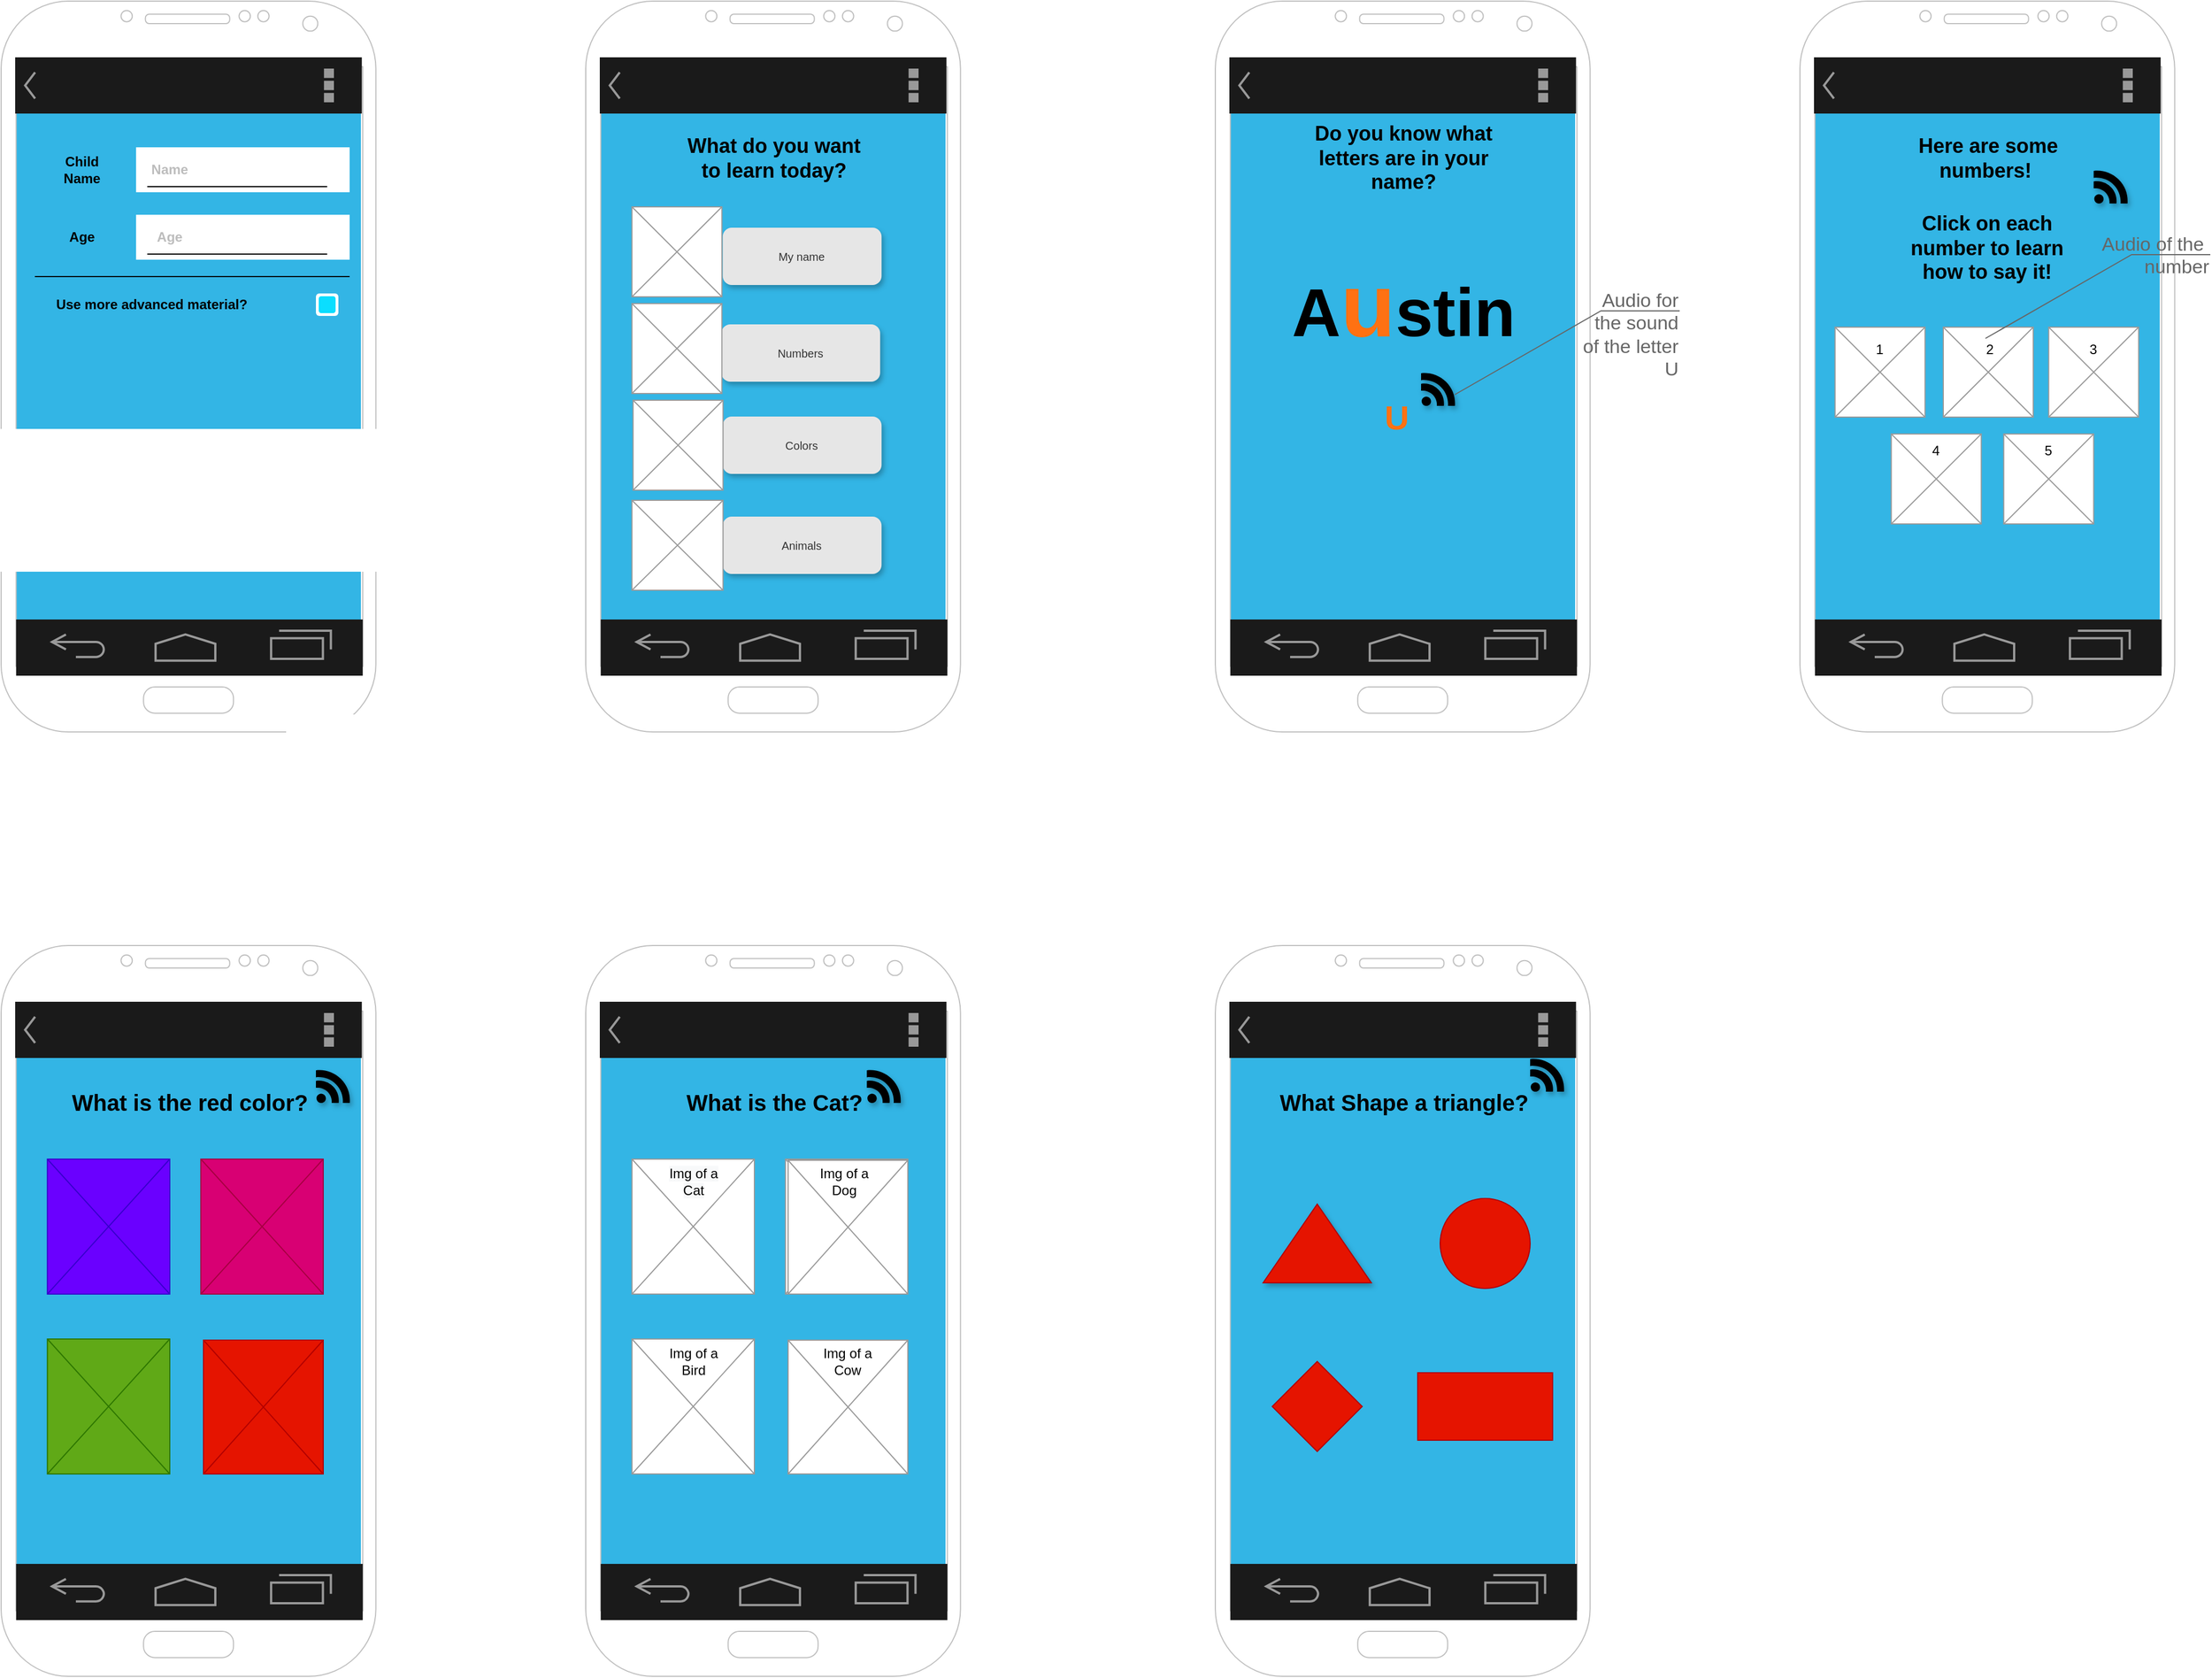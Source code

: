 <mxfile version="14.4.2" type="github">
  <diagram id="sDFonkG0ScVmTPXZYzip" name="Page-1">
    <mxGraphModel dx="5755" dy="2835" grid="1" gridSize="10" guides="1" tooltips="1" connect="1" arrows="1" fold="1" page="1" pageScale="1" pageWidth="1100" pageHeight="850" math="0" shadow="0">
      <root>
        <mxCell id="0" />
        <mxCell id="1" parent="0" />
        <mxCell id="i_vSF7Kx8suil93t1SV6-55" value="" style="group" vertex="1" connectable="0" parent="1">
          <mxGeometry x="-1560" y="80" width="333.33" height="650" as="geometry" />
        </mxCell>
        <mxCell id="i_vSF7Kx8suil93t1SV6-58" value="" style="group" vertex="1" connectable="0" parent="i_vSF7Kx8suil93t1SV6-55">
          <mxGeometry width="333.33" height="650" as="geometry" />
        </mxCell>
        <mxCell id="i_vSF7Kx8suil93t1SV6-59" value="" style="verticalLabelPosition=bottom;verticalAlign=top;html=1;shadow=0;dashed=0;strokeWidth=1;strokeColor=none;shape=rect;fillColor=#33b5e5;" vertex="1" parent="i_vSF7Kx8suil93t1SV6-58">
          <mxGeometry x="12.5" y="100" width="307.5" height="450" as="geometry" />
        </mxCell>
        <mxCell id="i_vSF7Kx8suil93t1SV6-60" value="" style="verticalLabelPosition=bottom;verticalAlign=top;html=1;shadow=0;dashed=0;strokeWidth=1;shape=mxgraph.android.phone2;strokeColor=#c0c0c0;" vertex="1" parent="i_vSF7Kx8suil93t1SV6-58">
          <mxGeometry width="333.33" height="650" as="geometry" />
        </mxCell>
        <mxCell id="i_vSF7Kx8suil93t1SV6-61" value="" style="strokeWidth=1;html=1;shadow=0;dashed=0;shape=mxgraph.android.action_bar;fillColor=#1A1A1A;strokeColor=#c0c0c0;strokeWidth=2;fontColor=#FFFFFF;" vertex="1" parent="i_vSF7Kx8suil93t1SV6-58">
          <mxGeometry x="12.5" y="50" width="308.33" height="50" as="geometry" />
        </mxCell>
        <mxCell id="i_vSF7Kx8suil93t1SV6-62" value="" style="verticalLabelPosition=bottom;verticalAlign=top;html=1;shadow=0;dashed=0;strokeWidth=2;shape=mxgraph.android.navigation_bar_1;fillColor=#1A1A1A;strokeColor=#999999;" vertex="1" parent="i_vSF7Kx8suil93t1SV6-58">
          <mxGeometry x="13.333" y="550.0" width="308.33" height="50" as="geometry" />
        </mxCell>
        <mxCell id="i_vSF7Kx8suil93t1SV6-63" value="" style="verticalLabelPosition=bottom;shadow=0;dashed=0;align=center;html=1;verticalAlign=top;strokeWidth=1;shape=mxgraph.mockup.graphics.simpleIcon;strokeColor=#999999;" vertex="1" parent="i_vSF7Kx8suil93t1SV6-58">
          <mxGeometry x="41.16" y="190" width="108.84" height="120" as="geometry" />
        </mxCell>
        <mxCell id="i_vSF7Kx8suil93t1SV6-64" value="&lt;h2&gt;&lt;b&gt;&lt;font style=&quot;font-size: 20px&quot;&gt;What is the Cat?&lt;/font&gt;&lt;/b&gt;&lt;/h2&gt;" style="text;html=1;strokeColor=none;fillColor=none;align=center;verticalAlign=middle;whiteSpace=wrap;rounded=0;" vertex="1" parent="i_vSF7Kx8suil93t1SV6-58">
          <mxGeometry x="42.5" y="130" width="250" height="20" as="geometry" />
        </mxCell>
        <mxCell id="i_vSF7Kx8suil93t1SV6-65" value="" style="verticalLabelPosition=bottom;shadow=0;dashed=0;align=center;html=1;verticalAlign=top;strokeWidth=1;shape=mxgraph.mockup.graphics.simpleIcon;strokeColor=#999999;" vertex="1" parent="i_vSF7Kx8suil93t1SV6-58">
          <mxGeometry x="41.16" y="350" width="108.84" height="120" as="geometry" />
        </mxCell>
        <mxCell id="i_vSF7Kx8suil93t1SV6-66" value="" style="verticalLabelPosition=bottom;shadow=0;dashed=0;align=center;html=1;verticalAlign=top;strokeWidth=1;shape=mxgraph.mockup.graphics.simpleIcon;strokeColor=#999999;" vertex="1" parent="i_vSF7Kx8suil93t1SV6-58">
          <mxGeometry x="180" y="351" width="106.5" height="119" as="geometry" />
        </mxCell>
        <mxCell id="i_vSF7Kx8suil93t1SV6-67" value="&#xa;&#xa;&lt;span style=&quot;color: rgb(0, 0, 0); font-family: helvetica; font-size: 12px; font-style: normal; font-weight: 400; letter-spacing: normal; text-align: center; text-indent: 0px; text-transform: none; word-spacing: 0px; background-color: rgb(248, 249, 250); display: inline; float: none;&quot;&gt;Img of a Cat&lt;/span&gt;&#xa;&#xa;" style="text;html=1;strokeColor=none;fillColor=none;align=center;verticalAlign=middle;whiteSpace=wrap;rounded=0;" vertex="1" parent="i_vSF7Kx8suil93t1SV6-58">
          <mxGeometry x="65.58" y="200" width="60" height="20" as="geometry" />
        </mxCell>
        <mxCell id="i_vSF7Kx8suil93t1SV6-68" value="Img of a Cow" style="text;html=1;strokeColor=none;fillColor=none;align=center;verticalAlign=middle;whiteSpace=wrap;rounded=0;" vertex="1" parent="i_vSF7Kx8suil93t1SV6-58">
          <mxGeometry x="203.25" y="360" width="60" height="20" as="geometry" />
        </mxCell>
        <mxCell id="i_vSF7Kx8suil93t1SV6-69" value="Img of a Bird" style="text;html=1;strokeColor=none;fillColor=none;align=center;verticalAlign=middle;whiteSpace=wrap;rounded=0;" vertex="1" parent="i_vSF7Kx8suil93t1SV6-58">
          <mxGeometry x="65.58" y="360" width="60" height="20" as="geometry" />
        </mxCell>
        <mxCell id="i_vSF7Kx8suil93t1SV6-70" value="" style="dashed=0;outlineConnect=0;html=1;align=center;labelPosition=center;verticalLabelPosition=bottom;verticalAlign=top;shape=mxgraph.weblogos.feed;fillColor=#000000;shadow=1;" vertex="1" parent="i_vSF7Kx8suil93t1SV6-58">
          <mxGeometry x="250" y="110" width="30.61" height="30" as="geometry" />
        </mxCell>
        <mxCell id="i_vSF7Kx8suil93t1SV6-71" value="" style="verticalLabelPosition=bottom;shadow=0;dashed=0;align=center;html=1;verticalAlign=top;strokeWidth=1;shape=mxgraph.mockup.graphics.simpleIcon;strokeColor=#999999;" vertex="1" parent="i_vSF7Kx8suil93t1SV6-58">
          <mxGeometry x="177.66" y="190" width="108.84" height="120" as="geometry" />
        </mxCell>
        <mxCell id="i_vSF7Kx8suil93t1SV6-72" value="&lt;span style=&quot;color: rgb(0 , 0 , 0) ; font-family: &amp;#34;helvetica&amp;#34; ; font-size: 12px ; font-style: normal ; font-weight: 400 ; letter-spacing: normal ; text-align: center ; text-indent: 0px ; text-transform: none ; word-spacing: 0px ; background-color: rgb(248 , 249 , 250) ; display: inline ; float: none&quot;&gt;Img of a Dog&lt;/span&gt;" style="text;html=1;strokeColor=none;fillColor=none;align=center;verticalAlign=middle;whiteSpace=wrap;rounded=0;" vertex="1" parent="i_vSF7Kx8suil93t1SV6-58">
          <mxGeometry x="203.25" y="199" width="60" height="20" as="geometry" />
        </mxCell>
        <mxCell id="i_vSF7Kx8suil93t1SV6-191" value="" style="group" vertex="1" connectable="0" parent="i_vSF7Kx8suil93t1SV6-55">
          <mxGeometry x="180" y="191" width="106.5" height="119" as="geometry" />
        </mxCell>
        <mxCell id="i_vSF7Kx8suil93t1SV6-56" value="" style="verticalLabelPosition=bottom;shadow=0;dashed=0;align=center;html=1;verticalAlign=top;strokeWidth=1;shape=mxgraph.mockup.graphics.simpleIcon;strokeColor=#999999;" vertex="1" parent="i_vSF7Kx8suil93t1SV6-191">
          <mxGeometry width="106.5" height="119" as="geometry" />
        </mxCell>
        <mxCell id="i_vSF7Kx8suil93t1SV6-57" value="Img of a Dog" style="text;html=1;strokeColor=none;fillColor=none;align=center;verticalAlign=middle;whiteSpace=wrap;rounded=0;" vertex="1" parent="i_vSF7Kx8suil93t1SV6-191">
          <mxGeometry x="20" y="9" width="60" height="20" as="geometry" />
        </mxCell>
        <mxCell id="i_vSF7Kx8suil93t1SV6-87" value="" style="group" vertex="1" connectable="0" parent="1">
          <mxGeometry x="-1560" y="-760" width="333.33" height="650" as="geometry" />
        </mxCell>
        <mxCell id="i_vSF7Kx8suil93t1SV6-88" value="" style="group" vertex="1" connectable="0" parent="i_vSF7Kx8suil93t1SV6-87">
          <mxGeometry width="333.33" height="650" as="geometry" />
        </mxCell>
        <mxCell id="i_vSF7Kx8suil93t1SV6-89" value="" style="group" vertex="1" connectable="0" parent="i_vSF7Kx8suil93t1SV6-88">
          <mxGeometry width="333.33" height="650" as="geometry" />
        </mxCell>
        <mxCell id="i_vSF7Kx8suil93t1SV6-90" value="" style="verticalLabelPosition=bottom;verticalAlign=top;html=1;shadow=0;dashed=0;strokeWidth=1;strokeColor=none;shape=rect;fillColor=#33b5e5;" vertex="1" parent="i_vSF7Kx8suil93t1SV6-89">
          <mxGeometry x="12.5" y="100" width="307.5" height="450" as="geometry" />
        </mxCell>
        <mxCell id="i_vSF7Kx8suil93t1SV6-91" value="" style="verticalLabelPosition=bottom;verticalAlign=top;html=1;shadow=0;dashed=0;strokeWidth=1;shape=mxgraph.android.phone2;strokeColor=#c0c0c0;" vertex="1" parent="i_vSF7Kx8suil93t1SV6-89">
          <mxGeometry width="333.33" height="650" as="geometry" />
        </mxCell>
        <mxCell id="i_vSF7Kx8suil93t1SV6-92" value="" style="strokeWidth=1;html=1;shadow=0;dashed=0;shape=mxgraph.android.action_bar;fillColor=#1A1A1A;strokeColor=#c0c0c0;strokeWidth=2;fontColor=#FFFFFF;" vertex="1" parent="i_vSF7Kx8suil93t1SV6-89">
          <mxGeometry x="12.5" y="50" width="308.33" height="50" as="geometry" />
        </mxCell>
        <mxCell id="i_vSF7Kx8suil93t1SV6-93" value="" style="verticalLabelPosition=bottom;verticalAlign=top;html=1;shadow=0;dashed=0;strokeWidth=2;shape=mxgraph.android.navigation_bar_1;fillColor=#1A1A1A;strokeColor=#999999;" vertex="1" parent="i_vSF7Kx8suil93t1SV6-89">
          <mxGeometry x="13.333" y="550.0" width="308.33" height="50" as="geometry" />
        </mxCell>
        <mxCell id="i_vSF7Kx8suil93t1SV6-94" value="&lt;h2&gt;&lt;b&gt;What do you want to learn today?&lt;/b&gt;&lt;/h2&gt;" style="text;html=1;strokeColor=none;fillColor=none;align=center;verticalAlign=middle;whiteSpace=wrap;rounded=0;shadow=1;" vertex="1" parent="i_vSF7Kx8suil93t1SV6-89">
          <mxGeometry x="86.25" y="130" width="162.5" height="20" as="geometry" />
        </mxCell>
        <mxCell id="i_vSF7Kx8suil93t1SV6-95" value="Animals" style="rounded=1;html=1;shadow=1;dashed=0;whiteSpace=wrap;fontSize=10;fillColor=#E6E6E6;align=center;strokeColor=#E6E6E6;fontColor=#333333;" vertex="1" parent="i_vSF7Kx8suil93t1SV6-89">
          <mxGeometry x="122.37" y="459" width="140.25" height="50" as="geometry" />
        </mxCell>
        <mxCell id="i_vSF7Kx8suil93t1SV6-96" value="Colors" style="rounded=1;html=1;shadow=1;dashed=0;whiteSpace=wrap;fontSize=10;fillColor=#E6E6E6;align=center;strokeColor=#E6E6E6;fontColor=#333333;" vertex="1" parent="i_vSF7Kx8suil93t1SV6-89">
          <mxGeometry x="122.38" y="370" width="140.25" height="50" as="geometry" />
        </mxCell>
        <mxCell id="i_vSF7Kx8suil93t1SV6-97" value="Numbers" style="rounded=1;html=1;shadow=1;dashed=0;whiteSpace=wrap;fontSize=10;fillColor=#E6E6E6;align=center;strokeColor=#E6E6E6;fontColor=#333333;" vertex="1" parent="i_vSF7Kx8suil93t1SV6-89">
          <mxGeometry x="121.12" y="288" width="140.25" height="50" as="geometry" />
        </mxCell>
        <mxCell id="i_vSF7Kx8suil93t1SV6-98" value="My name" style="rounded=1;html=1;shadow=1;dashed=0;whiteSpace=wrap;fontSize=10;fillColor=#E6E6E6;align=center;strokeColor=#E6E6E6;fontColor=#333333;" vertex="1" parent="i_vSF7Kx8suil93t1SV6-89">
          <mxGeometry x="122.38" y="202" width="140.25" height="50" as="geometry" />
        </mxCell>
        <mxCell id="i_vSF7Kx8suil93t1SV6-99" style="edgeStyle=orthogonalEdgeStyle;rounded=0;orthogonalLoop=1;jettySize=auto;html=1;exitX=0.5;exitY=1;exitDx=0;exitDy=0;" edge="1" parent="i_vSF7Kx8suil93t1SV6-89">
          <mxGeometry relative="1" as="geometry">
            <mxPoint x="85.5" y="261" as="sourcePoint" />
            <mxPoint x="85.5" y="261" as="targetPoint" />
          </mxGeometry>
        </mxCell>
        <mxCell id="i_vSF7Kx8suil93t1SV6-100" value="" style="verticalLabelPosition=bottom;shadow=0;dashed=0;align=center;html=1;verticalAlign=top;strokeWidth=1;shape=mxgraph.mockup.graphics.simpleIcon;strokeColor=#999999;" vertex="1" parent="i_vSF7Kx8suil93t1SV6-89">
          <mxGeometry x="41.12" y="183" width="80" height="80" as="geometry" />
        </mxCell>
        <mxCell id="i_vSF7Kx8suil93t1SV6-101" value="" style="verticalLabelPosition=bottom;shadow=0;dashed=0;align=center;html=1;verticalAlign=top;strokeWidth=1;shape=mxgraph.mockup.graphics.simpleIcon;strokeColor=#999999;" vertex="1" parent="i_vSF7Kx8suil93t1SV6-89">
          <mxGeometry x="41.12" y="269" width="80" height="80" as="geometry" />
        </mxCell>
        <mxCell id="i_vSF7Kx8suil93t1SV6-102" value="" style="verticalLabelPosition=bottom;shadow=0;dashed=0;align=center;html=1;verticalAlign=top;strokeWidth=1;shape=mxgraph.mockup.graphics.simpleIcon;strokeColor=#999999;" vertex="1" parent="i_vSF7Kx8suil93t1SV6-89">
          <mxGeometry x="41.12" y="444" width="81" height="80" as="geometry" />
        </mxCell>
        <mxCell id="i_vSF7Kx8suil93t1SV6-103" value="" style="verticalLabelPosition=bottom;shadow=0;dashed=0;align=center;html=1;verticalAlign=top;strokeWidth=1;shape=mxgraph.mockup.graphics.simpleIcon;strokeColor=#999999;" vertex="1" parent="i_vSF7Kx8suil93t1SV6-88">
          <mxGeometry x="42.12" y="355" width="80" height="80" as="geometry" />
        </mxCell>
        <mxCell id="i_vSF7Kx8suil93t1SV6-104" value="" style="group" vertex="1" connectable="0" parent="1">
          <mxGeometry x="-1000" y="-760" width="413" height="650" as="geometry" />
        </mxCell>
        <mxCell id="i_vSF7Kx8suil93t1SV6-105" value="" style="verticalLabelPosition=bottom;verticalAlign=top;html=1;shadow=0;dashed=0;strokeWidth=1;strokeColor=none;shape=rect;fillColor=#33b5e5;" vertex="1" parent="i_vSF7Kx8suil93t1SV6-104">
          <mxGeometry x="12.5" y="100" width="307.5" height="450" as="geometry" />
        </mxCell>
        <mxCell id="i_vSF7Kx8suil93t1SV6-106" value="" style="verticalLabelPosition=bottom;verticalAlign=top;html=1;shadow=0;dashed=0;strokeWidth=1;shape=mxgraph.android.phone2;strokeColor=#c0c0c0;" vertex="1" parent="i_vSF7Kx8suil93t1SV6-104">
          <mxGeometry width="333.33" height="650" as="geometry" />
        </mxCell>
        <mxCell id="i_vSF7Kx8suil93t1SV6-107" value="" style="strokeWidth=1;html=1;shadow=0;dashed=0;shape=mxgraph.android.action_bar;fillColor=#1A1A1A;strokeColor=#c0c0c0;strokeWidth=2;fontColor=#FFFFFF;" vertex="1" parent="i_vSF7Kx8suil93t1SV6-104">
          <mxGeometry x="12.5" y="50" width="308.33" height="50" as="geometry" />
        </mxCell>
        <mxCell id="i_vSF7Kx8suil93t1SV6-108" value="" style="verticalLabelPosition=bottom;verticalAlign=top;html=1;shadow=0;dashed=0;strokeWidth=2;shape=mxgraph.android.navigation_bar_1;fillColor=#1A1A1A;strokeColor=#999999;" vertex="1" parent="i_vSF7Kx8suil93t1SV6-104">
          <mxGeometry x="13.333" y="550.0" width="308.33" height="50" as="geometry" />
        </mxCell>
        <mxCell id="i_vSF7Kx8suil93t1SV6-109" value="&lt;h2&gt;&lt;b&gt;Do you know what letters are in your name?&lt;/b&gt;&lt;/h2&gt;" style="text;html=1;strokeColor=none;fillColor=none;align=center;verticalAlign=middle;whiteSpace=wrap;rounded=0;shadow=1;" vertex="1" parent="i_vSF7Kx8suil93t1SV6-104">
          <mxGeometry x="86.25" y="130" width="162.5" height="20" as="geometry" />
        </mxCell>
        <mxCell id="i_vSF7Kx8suil93t1SV6-110" style="edgeStyle=orthogonalEdgeStyle;rounded=0;orthogonalLoop=1;jettySize=auto;html=1;exitX=0.5;exitY=1;exitDx=0;exitDy=0;" edge="1" parent="i_vSF7Kx8suil93t1SV6-104">
          <mxGeometry relative="1" as="geometry">
            <mxPoint x="221.25" y="410" as="sourcePoint" />
            <mxPoint x="221.25" y="410" as="targetPoint" />
          </mxGeometry>
        </mxCell>
        <mxCell id="i_vSF7Kx8suil93t1SV6-111" value="&lt;h1&gt;&lt;b&gt;&lt;span style=&quot;font-size: 60px&quot;&gt;A&lt;/span&gt;&lt;font style=&quot;font-size: 80px&quot; color=&quot;#ff7112&quot;&gt;u&lt;/font&gt;&lt;span style=&quot;font-size: 60px&quot;&gt;stin&lt;/span&gt;&lt;/b&gt;&lt;/h1&gt;" style="text;html=1;strokeColor=none;fillColor=none;align=center;verticalAlign=middle;whiteSpace=wrap;rounded=0;shadow=1;" vertex="1" parent="i_vSF7Kx8suil93t1SV6-104">
          <mxGeometry x="86.25" y="260" width="162.5" height="20" as="geometry" />
        </mxCell>
        <mxCell id="i_vSF7Kx8suil93t1SV6-112" value="&lt;h2 style=&quot;font-size: 30px&quot;&gt;&lt;font color=&quot;#ff7112&quot;&gt;U&lt;/font&gt;&lt;/h2&gt;" style="text;html=1;strokeColor=none;fillColor=none;align=center;verticalAlign=middle;whiteSpace=wrap;rounded=0;shadow=1;" vertex="1" parent="i_vSF7Kx8suil93t1SV6-104">
          <mxGeometry x="80.42" y="360" width="162.5" height="20" as="geometry" />
        </mxCell>
        <mxCell id="i_vSF7Kx8suil93t1SV6-113" value="" style="dashed=0;outlineConnect=0;html=1;align=center;labelPosition=center;verticalLabelPosition=bottom;verticalAlign=top;shape=mxgraph.weblogos.feed;fillColor=#000000;shadow=1;" vertex="1" parent="i_vSF7Kx8suil93t1SV6-104">
          <mxGeometry x="183" y="330" width="30.61" height="30" as="geometry" />
        </mxCell>
        <mxCell id="i_vSF7Kx8suil93t1SV6-114" value="Audio for&lt;br&gt;the sound&lt;br&gt;of the letter&lt;br&gt;U" style="strokeWidth=1;shadow=0;dashed=0;align=center;html=1;shape=mxgraph.mockup.text.callout;linkText=;textSize=17;textColor=#666666;callDir=NE;callStyle=line;fontSize=17;fontColor=#666666;align=right;verticalAlign=top;strokeColor=#666666;" vertex="1" parent="i_vSF7Kx8suil93t1SV6-104">
          <mxGeometry x="213" y="250" width="200" height="100" as="geometry" />
        </mxCell>
        <mxCell id="i_vSF7Kx8suil93t1SV6-115" value="" style="group" vertex="1" connectable="0" parent="1">
          <mxGeometry x="-480" y="-760" width="365" height="650" as="geometry" />
        </mxCell>
        <mxCell id="i_vSF7Kx8suil93t1SV6-116" value="" style="verticalLabelPosition=bottom;verticalAlign=top;html=1;shadow=0;dashed=0;strokeWidth=1;strokeColor=none;shape=rect;fillColor=#33b5e5;" vertex="1" parent="i_vSF7Kx8suil93t1SV6-115">
          <mxGeometry x="12.5" y="100" width="307.5" height="450" as="geometry" />
        </mxCell>
        <mxCell id="i_vSF7Kx8suil93t1SV6-117" value="" style="verticalLabelPosition=bottom;verticalAlign=top;html=1;shadow=0;dashed=0;strokeWidth=1;shape=mxgraph.android.phone2;strokeColor=#c0c0c0;" vertex="1" parent="i_vSF7Kx8suil93t1SV6-115">
          <mxGeometry width="333.33" height="650" as="geometry" />
        </mxCell>
        <mxCell id="i_vSF7Kx8suil93t1SV6-118" value="" style="strokeWidth=1;html=1;shadow=0;dashed=0;shape=mxgraph.android.action_bar;fillColor=#1A1A1A;strokeColor=#c0c0c0;strokeWidth=2;fontColor=#FFFFFF;" vertex="1" parent="i_vSF7Kx8suil93t1SV6-115">
          <mxGeometry x="12.5" y="50" width="308.33" height="50" as="geometry" />
        </mxCell>
        <mxCell id="i_vSF7Kx8suil93t1SV6-119" value="" style="verticalLabelPosition=bottom;verticalAlign=top;html=1;shadow=0;dashed=0;strokeWidth=2;shape=mxgraph.android.navigation_bar_1;fillColor=#1A1A1A;strokeColor=#999999;" vertex="1" parent="i_vSF7Kx8suil93t1SV6-115">
          <mxGeometry x="13.333" y="550.0" width="308.33" height="50" as="geometry" />
        </mxCell>
        <mxCell id="i_vSF7Kx8suil93t1SV6-120" value="&lt;h2&gt;&lt;b&gt;Here are some numbers!&amp;nbsp;&lt;/b&gt;&lt;/h2&gt;" style="text;html=1;strokeColor=none;fillColor=none;align=center;verticalAlign=middle;whiteSpace=wrap;rounded=0;shadow=1;" vertex="1" parent="i_vSF7Kx8suil93t1SV6-115">
          <mxGeometry x="86.25" y="130" width="162.5" height="20" as="geometry" />
        </mxCell>
        <mxCell id="i_vSF7Kx8suil93t1SV6-121" value="" style="verticalLabelPosition=bottom;shadow=0;dashed=0;align=center;html=1;verticalAlign=top;strokeWidth=1;shape=mxgraph.mockup.graphics.simpleIcon;strokeColor=#999999;" vertex="1" parent="i_vSF7Kx8suil93t1SV6-115">
          <mxGeometry x="31.25" y="290" width="80" height="80" as="geometry" />
        </mxCell>
        <mxCell id="i_vSF7Kx8suil93t1SV6-122" value="" style="verticalLabelPosition=bottom;shadow=0;dashed=0;align=center;html=1;verticalAlign=top;strokeWidth=1;shape=mxgraph.mockup.graphics.simpleIcon;strokeColor=#999999;" vertex="1" parent="i_vSF7Kx8suil93t1SV6-115">
          <mxGeometry x="127.5" y="290" width="80" height="80" as="geometry" />
        </mxCell>
        <mxCell id="i_vSF7Kx8suil93t1SV6-123" value="" style="verticalLabelPosition=bottom;shadow=0;dashed=0;align=center;html=1;verticalAlign=top;strokeWidth=1;shape=mxgraph.mockup.graphics.simpleIcon;strokeColor=#999999;" vertex="1" parent="i_vSF7Kx8suil93t1SV6-115">
          <mxGeometry x="221.25" y="290" width="80" height="80" as="geometry" />
        </mxCell>
        <mxCell id="i_vSF7Kx8suil93t1SV6-124" value="" style="verticalLabelPosition=bottom;shadow=0;dashed=0;align=center;html=1;verticalAlign=top;strokeWidth=1;shape=mxgraph.mockup.graphics.simpleIcon;strokeColor=#999999;" vertex="1" parent="i_vSF7Kx8suil93t1SV6-115">
          <mxGeometry x="81.25" y="385" width="80" height="80" as="geometry" />
        </mxCell>
        <mxCell id="i_vSF7Kx8suil93t1SV6-125" value="" style="verticalLabelPosition=bottom;shadow=0;dashed=0;align=center;html=1;verticalAlign=top;strokeWidth=1;shape=mxgraph.mockup.graphics.simpleIcon;strokeColor=#999999;" vertex="1" parent="i_vSF7Kx8suil93t1SV6-115">
          <mxGeometry x="181.25" y="385" width="80" height="80" as="geometry" />
        </mxCell>
        <mxCell id="i_vSF7Kx8suil93t1SV6-126" value="1" style="text;html=1;strokeColor=none;fillColor=none;align=center;verticalAlign=middle;whiteSpace=wrap;rounded=0;shadow=1;" vertex="1" parent="i_vSF7Kx8suil93t1SV6-115">
          <mxGeometry x="51.25" y="300" width="40" height="20" as="geometry" />
        </mxCell>
        <mxCell id="i_vSF7Kx8suil93t1SV6-127" value="2" style="text;html=1;strokeColor=none;fillColor=none;align=center;verticalAlign=middle;whiteSpace=wrap;rounded=0;shadow=1;" vertex="1" parent="i_vSF7Kx8suil93t1SV6-115">
          <mxGeometry x="148.75" y="300" width="40" height="20" as="geometry" />
        </mxCell>
        <mxCell id="i_vSF7Kx8suil93t1SV6-128" value="3" style="text;html=1;strokeColor=none;fillColor=none;align=center;verticalAlign=middle;whiteSpace=wrap;rounded=0;shadow=1;" vertex="1" parent="i_vSF7Kx8suil93t1SV6-115">
          <mxGeometry x="241.25" y="300" width="40" height="20" as="geometry" />
        </mxCell>
        <mxCell id="i_vSF7Kx8suil93t1SV6-129" value="4" style="text;html=1;strokeColor=none;fillColor=none;align=center;verticalAlign=middle;whiteSpace=wrap;rounded=0;shadow=1;" vertex="1" parent="i_vSF7Kx8suil93t1SV6-115">
          <mxGeometry x="101.25" y="390" width="40" height="20" as="geometry" />
        </mxCell>
        <mxCell id="i_vSF7Kx8suil93t1SV6-130" value="5" style="text;html=1;strokeColor=none;fillColor=none;align=center;verticalAlign=middle;whiteSpace=wrap;rounded=0;shadow=1;" vertex="1" parent="i_vSF7Kx8suil93t1SV6-115">
          <mxGeometry x="201.25" y="390" width="40" height="20" as="geometry" />
        </mxCell>
        <mxCell id="i_vSF7Kx8suil93t1SV6-131" value="&lt;h2&gt;&lt;b&gt;Click on each number to learn how to say it!&lt;/b&gt;&lt;/h2&gt;" style="text;html=1;strokeColor=none;fillColor=none;align=center;verticalAlign=middle;whiteSpace=wrap;rounded=0;shadow=1;" vertex="1" parent="i_vSF7Kx8suil93t1SV6-115">
          <mxGeometry x="85.42" y="210" width="162.5" height="20" as="geometry" />
        </mxCell>
        <mxCell id="i_vSF7Kx8suil93t1SV6-132" style="edgeStyle=orthogonalEdgeStyle;rounded=0;orthogonalLoop=1;jettySize=auto;html=1;exitX=0.5;exitY=1;exitDx=0;exitDy=0;" edge="1" parent="i_vSF7Kx8suil93t1SV6-115" source="i_vSF7Kx8suil93t1SV6-130" target="i_vSF7Kx8suil93t1SV6-130">
          <mxGeometry relative="1" as="geometry" />
        </mxCell>
        <mxCell id="i_vSF7Kx8suil93t1SV6-133" value="Audio of the&amp;nbsp;&lt;br&gt;number" style="strokeWidth=1;shadow=0;dashed=0;align=center;html=1;shape=mxgraph.mockup.text.callout;linkText=;textSize=17;textColor=#666666;callDir=NE;callStyle=line;fontSize=17;fontColor=#666666;align=right;verticalAlign=top;strokeColor=#666666;" vertex="1" parent="i_vSF7Kx8suil93t1SV6-115">
          <mxGeometry x="165" y="200" width="200" height="100" as="geometry" />
        </mxCell>
        <mxCell id="i_vSF7Kx8suil93t1SV6-134" value="" style="dashed=0;outlineConnect=0;html=1;align=center;labelPosition=center;verticalLabelPosition=bottom;verticalAlign=top;shape=mxgraph.weblogos.feed;fillColor=#000000;shadow=1;" vertex="1" parent="i_vSF7Kx8suil93t1SV6-115">
          <mxGeometry x="261.25" y="150" width="30.61" height="30" as="geometry" />
        </mxCell>
        <mxCell id="i_vSF7Kx8suil93t1SV6-135" value="" style="group" vertex="1" connectable="0" parent="1">
          <mxGeometry x="-2080" y="-760" width="333.33" height="650" as="geometry" />
        </mxCell>
        <mxCell id="i_vSF7Kx8suil93t1SV6-136" value="" style="verticalLabelPosition=bottom;verticalAlign=top;html=1;shadow=0;dashed=0;strokeWidth=1;strokeColor=none;shape=rect;fillColor=#33b5e5;" vertex="1" parent="i_vSF7Kx8suil93t1SV6-135">
          <mxGeometry x="12.5" y="100" width="307.5" height="450" as="geometry" />
        </mxCell>
        <mxCell id="i_vSF7Kx8suil93t1SV6-137" value="" style="verticalLabelPosition=bottom;verticalAlign=top;html=1;shadow=0;dashed=0;strokeWidth=1;shape=mxgraph.android.phone2;strokeColor=#c0c0c0;" vertex="1" parent="i_vSF7Kx8suil93t1SV6-135">
          <mxGeometry width="333.33" height="650" as="geometry" />
        </mxCell>
        <mxCell id="i_vSF7Kx8suil93t1SV6-138" value="" style="strokeWidth=1;html=1;shadow=0;dashed=0;shape=mxgraph.android.action_bar;fillColor=#1A1A1A;strokeColor=#c0c0c0;strokeWidth=2;fontColor=#FFFFFF;" vertex="1" parent="i_vSF7Kx8suil93t1SV6-135">
          <mxGeometry x="12.5" y="50" width="308.33" height="50" as="geometry" />
        </mxCell>
        <mxCell id="i_vSF7Kx8suil93t1SV6-139" value="" style="verticalLabelPosition=bottom;verticalAlign=top;html=1;shadow=0;dashed=0;strokeWidth=2;shape=mxgraph.android.navigation_bar_1;fillColor=#1A1A1A;strokeColor=#999999;" vertex="1" parent="i_vSF7Kx8suil93t1SV6-135">
          <mxGeometry x="13.333" y="550.0" width="308.33" height="50" as="geometry" />
        </mxCell>
        <mxCell id="i_vSF7Kx8suil93t1SV6-140" value="Child Name" style="text;html=1;strokeColor=none;fillColor=none;align=center;verticalAlign=middle;whiteSpace=wrap;rounded=0;shadow=0;fontStyle=1" vertex="1" parent="i_vSF7Kx8suil93t1SV6-135">
          <mxGeometry x="52" y="140" width="40" height="20" as="geometry" />
        </mxCell>
        <mxCell id="i_vSF7Kx8suil93t1SV6-141" value="" style="group" vertex="1" connectable="0" parent="i_vSF7Kx8suil93t1SV6-135">
          <mxGeometry x="120" y="130" width="190" height="40" as="geometry" />
        </mxCell>
        <mxCell id="i_vSF7Kx8suil93t1SV6-142" value="" style="rounded=0;whiteSpace=wrap;html=1;shadow=0;fillColor=#FFFFFF;strokeColor=none;" vertex="1" parent="i_vSF7Kx8suil93t1SV6-141">
          <mxGeometry width="190" height="40" as="geometry" />
        </mxCell>
        <mxCell id="i_vSF7Kx8suil93t1SV6-143" value="Name" style="text;html=1;strokeColor=none;fillColor=none;align=center;verticalAlign=middle;whiteSpace=wrap;rounded=0;shadow=0;fontStyle=1;fontColor=#BDBDBD;" vertex="1" parent="i_vSF7Kx8suil93t1SV6-141">
          <mxGeometry x="10" y="10" width="40" height="20" as="geometry" />
        </mxCell>
        <mxCell id="i_vSF7Kx8suil93t1SV6-144" value="" style="line;strokeWidth=1;html=1;shadow=0;fillColor=#FFFFFF;fontColor=#BDBDBD;" vertex="1" parent="i_vSF7Kx8suil93t1SV6-141">
          <mxGeometry x="10" y="30" width="160" height="10" as="geometry" />
        </mxCell>
        <mxCell id="i_vSF7Kx8suil93t1SV6-145" value="" style="group" vertex="1" connectable="0" parent="i_vSF7Kx8suil93t1SV6-135">
          <mxGeometry x="120" y="190" width="190" height="40" as="geometry" />
        </mxCell>
        <mxCell id="i_vSF7Kx8suil93t1SV6-146" value="" style="rounded=0;whiteSpace=wrap;html=1;shadow=0;fillColor=#FFFFFF;strokeColor=none;" vertex="1" parent="i_vSF7Kx8suil93t1SV6-145">
          <mxGeometry width="190" height="40" as="geometry" />
        </mxCell>
        <mxCell id="i_vSF7Kx8suil93t1SV6-147" value="Age" style="text;html=1;strokeColor=none;fillColor=none;align=center;verticalAlign=middle;whiteSpace=wrap;rounded=0;shadow=0;fontStyle=1;fontColor=#BDBDBD;" vertex="1" parent="i_vSF7Kx8suil93t1SV6-145">
          <mxGeometry x="10" y="10" width="40" height="20" as="geometry" />
        </mxCell>
        <mxCell id="i_vSF7Kx8suil93t1SV6-148" value="" style="line;strokeWidth=1;html=1;shadow=0;fillColor=#FFFFFF;fontColor=#BDBDBD;" vertex="1" parent="i_vSF7Kx8suil93t1SV6-145">
          <mxGeometry x="10" y="30" width="160" height="10" as="geometry" />
        </mxCell>
        <mxCell id="i_vSF7Kx8suil93t1SV6-149" value="Age" style="text;html=1;strokeColor=none;fillColor=none;align=center;verticalAlign=middle;whiteSpace=wrap;rounded=0;shadow=0;fontStyle=1" vertex="1" parent="i_vSF7Kx8suil93t1SV6-135">
          <mxGeometry x="52" y="200" width="40" height="20" as="geometry" />
        </mxCell>
        <mxCell id="i_vSF7Kx8suil93t1SV6-150" value="" style="whiteSpace=wrap;html=1;aspect=fixed;shadow=0;fillColor=#FFFFFF;fontColor=#000000;strokeColor=none;rounded=1;" vertex="1" parent="i_vSF7Kx8suil93t1SV6-135">
          <mxGeometry x="280" y="260" width="20" height="20" as="geometry" />
        </mxCell>
        <mxCell id="i_vSF7Kx8suil93t1SV6-151" value="" style="whiteSpace=wrap;html=1;aspect=fixed;shadow=0;fontColor=#000000;strokeColor=none;fillColor=#0ADEFF;rounded=1;" vertex="1" parent="i_vSF7Kx8suil93t1SV6-135">
          <mxGeometry x="282.5" y="262.5" width="15" height="15" as="geometry" />
        </mxCell>
        <mxCell id="i_vSF7Kx8suil93t1SV6-152" value="Use more advanced material?" style="text;html=1;strokeColor=none;fillColor=none;align=center;verticalAlign=middle;whiteSpace=wrap;rounded=0;shadow=0;fontStyle=1" vertex="1" parent="i_vSF7Kx8suil93t1SV6-135">
          <mxGeometry x="20" y="245" width="228" height="50" as="geometry" />
        </mxCell>
        <mxCell id="i_vSF7Kx8suil93t1SV6-153" value="" style="line;strokeWidth=1;html=1;rounded=1;shadow=0;fillColor=#0ADEFF;fontColor=#000000;" vertex="1" parent="i_vSF7Kx8suil93t1SV6-135">
          <mxGeometry x="30" y="240" width="280" height="10" as="geometry" />
        </mxCell>
        <mxCell id="i_vSF7Kx8suil93t1SV6-173" value="" style="group" vertex="1" connectable="0" parent="1">
          <mxGeometry x="-2080" y="80" width="333.33" height="650" as="geometry" />
        </mxCell>
        <mxCell id="i_vSF7Kx8suil93t1SV6-174" value="" style="verticalLabelPosition=bottom;shadow=0;dashed=0;align=center;html=1;verticalAlign=top;strokeWidth=1;shape=mxgraph.mockup.graphics.simpleIcon;strokeColor=#999999;" vertex="1" parent="i_vSF7Kx8suil93t1SV6-173">
          <mxGeometry x="180" y="191" width="106.5" height="119" as="geometry" />
        </mxCell>
        <mxCell id="i_vSF7Kx8suil93t1SV6-175" value="Img of a Dog" style="text;html=1;strokeColor=none;fillColor=none;align=center;verticalAlign=middle;whiteSpace=wrap;rounded=0;" vertex="1" parent="i_vSF7Kx8suil93t1SV6-173">
          <mxGeometry x="200" y="200" width="60" height="20" as="geometry" />
        </mxCell>
        <mxCell id="i_vSF7Kx8suil93t1SV6-176" value="" style="group" vertex="1" connectable="0" parent="i_vSF7Kx8suil93t1SV6-173">
          <mxGeometry width="333.33" height="650" as="geometry" />
        </mxCell>
        <mxCell id="i_vSF7Kx8suil93t1SV6-177" value="" style="verticalLabelPosition=bottom;verticalAlign=top;html=1;shadow=0;dashed=0;strokeWidth=1;strokeColor=none;shape=rect;fillColor=#33b5e5;" vertex="1" parent="i_vSF7Kx8suil93t1SV6-176">
          <mxGeometry x="12.5" y="100" width="307.5" height="450" as="geometry" />
        </mxCell>
        <mxCell id="i_vSF7Kx8suil93t1SV6-178" value="" style="verticalLabelPosition=bottom;verticalAlign=top;html=1;shadow=0;dashed=0;strokeWidth=1;shape=mxgraph.android.phone2;strokeColor=#c0c0c0;" vertex="1" parent="i_vSF7Kx8suil93t1SV6-176">
          <mxGeometry width="333.33" height="650" as="geometry" />
        </mxCell>
        <mxCell id="i_vSF7Kx8suil93t1SV6-179" value="" style="strokeWidth=1;html=1;shadow=0;dashed=0;shape=mxgraph.android.action_bar;fillColor=#1A1A1A;strokeColor=#c0c0c0;strokeWidth=2;fontColor=#FFFFFF;" vertex="1" parent="i_vSF7Kx8suil93t1SV6-176">
          <mxGeometry x="12.5" y="50" width="308.33" height="50" as="geometry" />
        </mxCell>
        <mxCell id="i_vSF7Kx8suil93t1SV6-180" value="" style="verticalLabelPosition=bottom;verticalAlign=top;html=1;shadow=0;dashed=0;strokeWidth=2;shape=mxgraph.android.navigation_bar_1;fillColor=#1A1A1A;strokeColor=#999999;" vertex="1" parent="i_vSF7Kx8suil93t1SV6-176">
          <mxGeometry x="13.333" y="550.0" width="308.33" height="50" as="geometry" />
        </mxCell>
        <mxCell id="i_vSF7Kx8suil93t1SV6-181" value="" style="verticalLabelPosition=bottom;shadow=0;dashed=0;align=center;html=1;verticalAlign=top;strokeWidth=1;shape=mxgraph.mockup.graphics.simpleIcon;strokeColor=#3700CC;fillColor=#6a00ff;fontColor=#ffffff;" vertex="1" parent="i_vSF7Kx8suil93t1SV6-176">
          <mxGeometry x="41.16" y="190" width="108.84" height="120" as="geometry" />
        </mxCell>
        <mxCell id="i_vSF7Kx8suil93t1SV6-182" value="&lt;h2&gt;&lt;b&gt;&lt;font style=&quot;font-size: 20px&quot;&gt;What is the red color?&lt;/font&gt;&lt;/b&gt;&lt;/h2&gt;" style="text;html=1;strokeColor=none;fillColor=none;align=center;verticalAlign=middle;whiteSpace=wrap;rounded=0;" vertex="1" parent="i_vSF7Kx8suil93t1SV6-176">
          <mxGeometry x="42.5" y="130" width="250" height="20" as="geometry" />
        </mxCell>
        <mxCell id="i_vSF7Kx8suil93t1SV6-183" value="" style="verticalLabelPosition=bottom;shadow=0;dashed=0;align=center;html=1;verticalAlign=top;strokeWidth=1;shape=mxgraph.mockup.graphics.simpleIcon;strokeColor=#2D7600;fillColor=#60a917;fontColor=#ffffff;" vertex="1" parent="i_vSF7Kx8suil93t1SV6-176">
          <mxGeometry x="41.16" y="350" width="108.84" height="120" as="geometry" />
        </mxCell>
        <mxCell id="i_vSF7Kx8suil93t1SV6-184" value="" style="verticalLabelPosition=bottom;shadow=0;dashed=0;align=center;html=1;verticalAlign=top;strokeWidth=1;shape=mxgraph.mockup.graphics.simpleIcon;strokeColor=#B20000;fillColor=#e51400;fontColor=#ffffff;" vertex="1" parent="i_vSF7Kx8suil93t1SV6-176">
          <mxGeometry x="180" y="351" width="106.5" height="119" as="geometry" />
        </mxCell>
        <mxCell id="i_vSF7Kx8suil93t1SV6-188" value="" style="dashed=0;outlineConnect=0;html=1;align=center;labelPosition=center;verticalLabelPosition=bottom;verticalAlign=top;shape=mxgraph.weblogos.feed;fillColor=#000000;shadow=1;" vertex="1" parent="i_vSF7Kx8suil93t1SV6-176">
          <mxGeometry x="280" y="110" width="30.61" height="30" as="geometry" />
        </mxCell>
        <mxCell id="i_vSF7Kx8suil93t1SV6-189" value="" style="verticalLabelPosition=bottom;shadow=0;dashed=0;align=center;html=1;verticalAlign=top;strokeWidth=1;shape=mxgraph.mockup.graphics.simpleIcon;strokeColor=#A50040;fillColor=#d80073;fontColor=#ffffff;" vertex="1" parent="i_vSF7Kx8suil93t1SV6-176">
          <mxGeometry x="177.66" y="190" width="108.84" height="120" as="geometry" />
        </mxCell>
        <mxCell id="i_vSF7Kx8suil93t1SV6-192" value="" style="group" vertex="1" connectable="0" parent="1">
          <mxGeometry x="-1000" y="80" width="333.33" height="650" as="geometry" />
        </mxCell>
        <mxCell id="i_vSF7Kx8suil93t1SV6-193" value="" style="verticalLabelPosition=bottom;verticalAlign=top;html=1;shadow=0;dashed=0;strokeWidth=1;strokeColor=none;shape=rect;fillColor=#33b5e5;" vertex="1" parent="i_vSF7Kx8suil93t1SV6-192">
          <mxGeometry x="12.5" y="100" width="307.5" height="450" as="geometry" />
        </mxCell>
        <mxCell id="i_vSF7Kx8suil93t1SV6-194" value="" style="verticalLabelPosition=bottom;verticalAlign=top;html=1;shadow=0;dashed=0;strokeWidth=1;shape=mxgraph.android.phone2;strokeColor=#c0c0c0;" vertex="1" parent="i_vSF7Kx8suil93t1SV6-192">
          <mxGeometry width="333.33" height="650" as="geometry" />
        </mxCell>
        <mxCell id="i_vSF7Kx8suil93t1SV6-195" value="" style="strokeWidth=1;html=1;shadow=0;dashed=0;shape=mxgraph.android.action_bar;fillColor=#1A1A1A;strokeColor=#c0c0c0;strokeWidth=2;fontColor=#FFFFFF;" vertex="1" parent="i_vSF7Kx8suil93t1SV6-192">
          <mxGeometry x="12.5" y="50" width="308.33" height="50" as="geometry" />
        </mxCell>
        <mxCell id="i_vSF7Kx8suil93t1SV6-196" value="" style="verticalLabelPosition=bottom;verticalAlign=top;html=1;shadow=0;dashed=0;strokeWidth=2;shape=mxgraph.android.navigation_bar_1;fillColor=#1A1A1A;strokeColor=#999999;" vertex="1" parent="i_vSF7Kx8suil93t1SV6-192">
          <mxGeometry x="13.333" y="550.0" width="308.33" height="50" as="geometry" />
        </mxCell>
        <mxCell id="i_vSF7Kx8suil93t1SV6-198" value="&lt;h2&gt;&lt;b&gt;&lt;font style=&quot;font-size: 20px&quot;&gt;What Shape a triangle?&lt;/font&gt;&lt;/b&gt;&lt;/h2&gt;" style="text;html=1;strokeColor=none;fillColor=none;align=center;verticalAlign=middle;whiteSpace=wrap;rounded=0;" vertex="1" parent="i_vSF7Kx8suil93t1SV6-192">
          <mxGeometry x="42.5" y="130" width="250" height="20" as="geometry" />
        </mxCell>
        <mxCell id="i_vSF7Kx8suil93t1SV6-202" value="" style="triangle;whiteSpace=wrap;html=1;shadow=1;fillColor=#e51400;direction=north;strokeColor=#B20000;fontColor=#ffffff;" vertex="1" parent="i_vSF7Kx8suil93t1SV6-192">
          <mxGeometry x="42.5" y="230" width="96.25" height="70" as="geometry" />
        </mxCell>
        <mxCell id="i_vSF7Kx8suil93t1SV6-203" value="" style="ellipse;whiteSpace=wrap;html=1;aspect=fixed;fillColor=#e51400;strokeColor=#B20000;fontColor=#ffffff;" vertex="1" parent="i_vSF7Kx8suil93t1SV6-192">
          <mxGeometry x="200" y="225" width="80" height="80" as="geometry" />
        </mxCell>
        <mxCell id="i_vSF7Kx8suil93t1SV6-204" value="" style="rhombus;whiteSpace=wrap;html=1;fillColor=#e51400;strokeColor=#B20000;fontColor=#ffffff;" vertex="1" parent="i_vSF7Kx8suil93t1SV6-192">
          <mxGeometry x="50.63" y="370" width="80" height="80" as="geometry" />
        </mxCell>
        <mxCell id="i_vSF7Kx8suil93t1SV6-205" value="" style="rounded=0;whiteSpace=wrap;html=1;fillColor=#e51400;strokeColor=#B20000;fontColor=#ffffff;" vertex="1" parent="i_vSF7Kx8suil93t1SV6-192">
          <mxGeometry x="180" y="380" width="120" height="60" as="geometry" />
        </mxCell>
        <mxCell id="i_vSF7Kx8suil93t1SV6-206" value="" style="dashed=0;outlineConnect=0;html=1;align=center;labelPosition=center;verticalLabelPosition=bottom;verticalAlign=top;shape=mxgraph.weblogos.feed;fillColor=#000000;shadow=1;" vertex="1" parent="i_vSF7Kx8suil93t1SV6-192">
          <mxGeometry x="280" y="100" width="30.61" height="30" as="geometry" />
        </mxCell>
      </root>
    </mxGraphModel>
  </diagram>
</mxfile>
